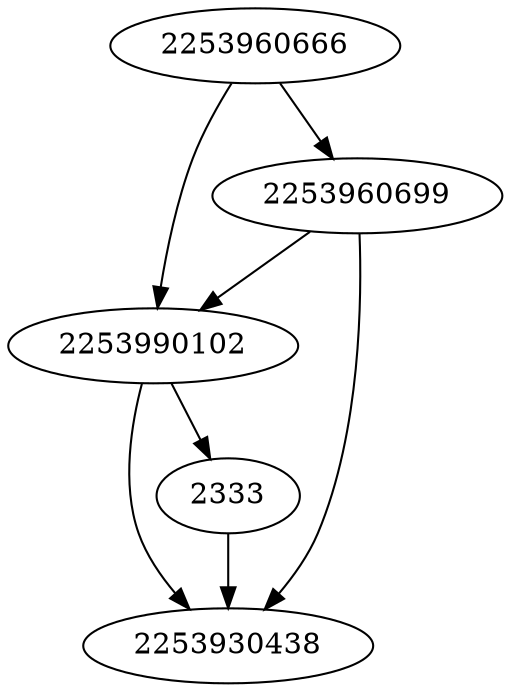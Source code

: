 strict digraph  {
2253930438;
2253990102;
2253960666;
2253960699;
2333;
2253990102 -> 2253930438;
2253990102 -> 2333;
2253960666 -> 2253990102;
2253960666 -> 2253960699;
2253960699 -> 2253990102;
2253960699 -> 2253930438;
2333 -> 2253930438;
}
